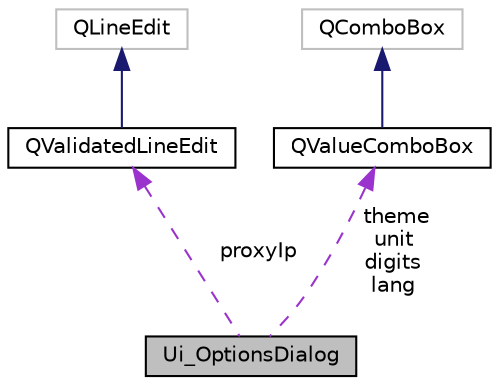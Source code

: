 digraph "Ui_OptionsDialog"
{
 // LATEX_PDF_SIZE
  edge [fontname="Helvetica",fontsize="10",labelfontname="Helvetica",labelfontsize="10"];
  node [fontname="Helvetica",fontsize="10",shape=record];
  Node2 [label="Ui_OptionsDialog",height=0.2,width=0.4,color="black", fillcolor="grey75", style="filled", fontcolor="black",tooltip=" "];
  Node3 -> Node2 [dir="back",color="darkorchid3",fontsize="10",style="dashed",label=" proxyIp" ];
  Node3 [label="QValidatedLineEdit",height=0.2,width=0.4,color="black", fillcolor="white", style="filled",URL="$class_q_validated_line_edit.html",tooltip=" "];
  Node4 -> Node3 [dir="back",color="midnightblue",fontsize="10",style="solid"];
  Node4 [label="QLineEdit",height=0.2,width=0.4,color="grey75", fillcolor="white", style="filled",tooltip=" "];
  Node5 -> Node2 [dir="back",color="darkorchid3",fontsize="10",style="dashed",label=" theme\nunit\ndigits\nlang" ];
  Node5 [label="QValueComboBox",height=0.2,width=0.4,color="black", fillcolor="white", style="filled",URL="$class_q_value_combo_box.html",tooltip=" "];
  Node6 -> Node5 [dir="back",color="midnightblue",fontsize="10",style="solid"];
  Node6 [label="QComboBox",height=0.2,width=0.4,color="grey75", fillcolor="white", style="filled",tooltip=" "];
}
